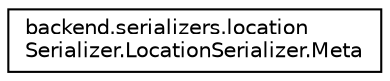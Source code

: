 digraph "Graphical Class Hierarchy"
{
 // LATEX_PDF_SIZE
  edge [fontname="Helvetica",fontsize="10",labelfontname="Helvetica",labelfontsize="10"];
  node [fontname="Helvetica",fontsize="10",shape=record];
  rankdir="LR";
  Node0 [label="backend.serializers.location\lSerializer.LocationSerializer.Meta",height=0.2,width=0.4,color="black", fillcolor="white", style="filled",URL="$classbackend_1_1serializers_1_1location_serializer_1_1_location_serializer_1_1_meta.html",tooltip=" "];
}
